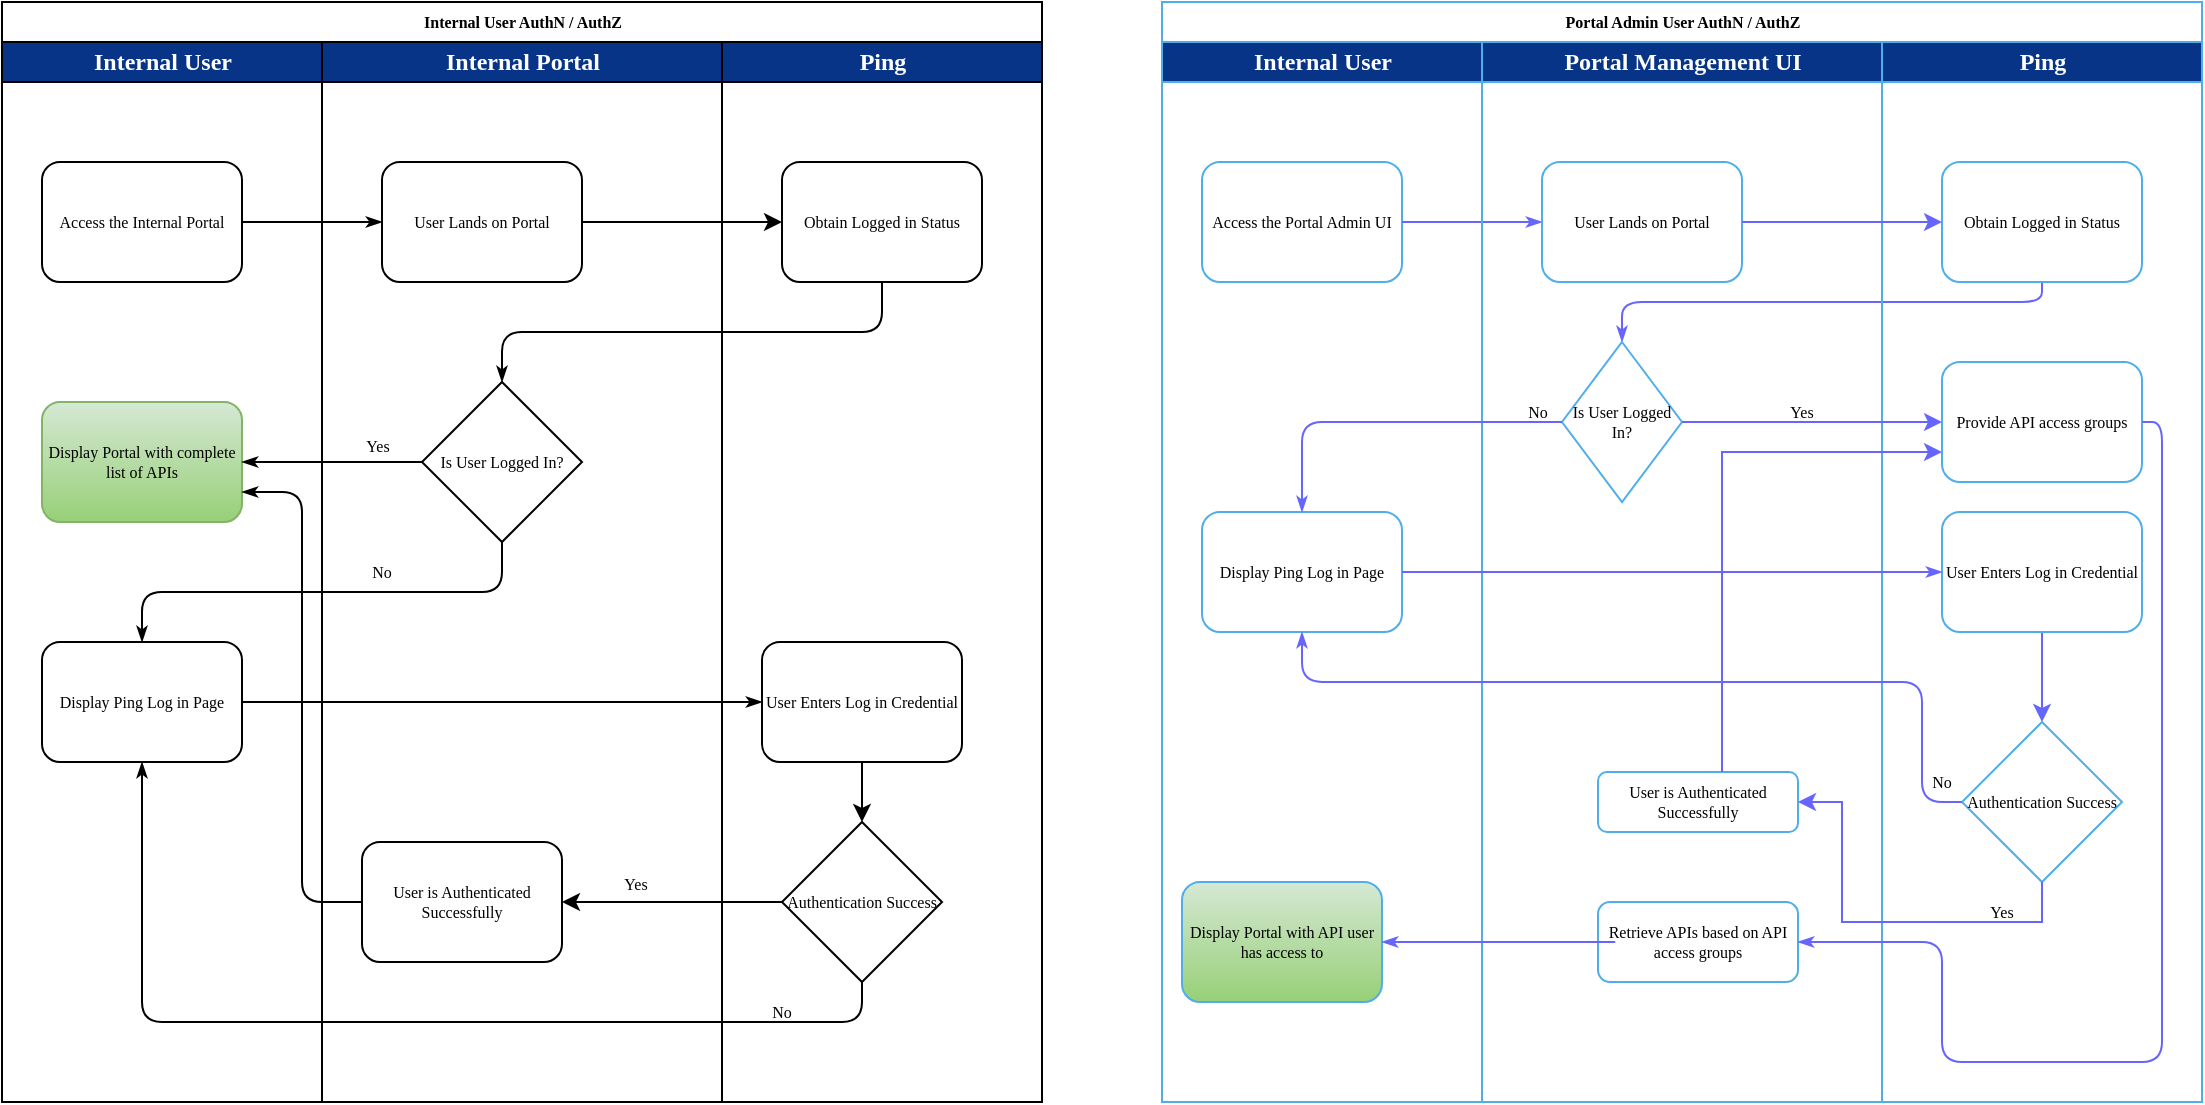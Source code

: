 <mxfile version="15.9.6" type="github">
  <diagram name="Page-1" id="74e2e168-ea6b-b213-b513-2b3c1d86103e">
    <mxGraphModel dx="1186" dy="623" grid="1" gridSize="10" guides="1" tooltips="1" connect="1" arrows="1" fold="1" page="1" pageScale="1" pageWidth="1100" pageHeight="850" background="none" math="0" shadow="0">
      <root>
        <mxCell id="0" />
        <mxCell id="1" parent="0" />
        <mxCell id="77e6c97f196da883-1" value="&lt;font face=&quot;Montserrat&quot; data-font-src=&quot;https://fonts.googleapis.com/css?family=Montserrat&quot;&gt;Internal User AuthN / AuthZ&lt;/font&gt;" style="swimlane;html=1;childLayout=stackLayout;startSize=20;rounded=0;shadow=0;labelBackgroundColor=none;strokeWidth=1;fontFamily=Verdana;fontSize=8;align=center;" parent="1" vertex="1">
          <mxGeometry x="70" y="40" width="520" height="550" as="geometry" />
        </mxCell>
        <mxCell id="77e6c97f196da883-2" value="Internal User" style="swimlane;html=1;startSize=20;fontFamily=Montserrat;fontSource=https%3A%2F%2Ffonts.googleapis.com%2Fcss%3Ffamily%3DMontserrat;fillColor=#083488;fontColor=#FFFFFF;" parent="77e6c97f196da883-1" vertex="1">
          <mxGeometry y="20" width="160" height="530" as="geometry" />
        </mxCell>
        <mxCell id="77e6c97f196da883-8" value="Access the Internal Portal" style="rounded=1;whiteSpace=wrap;html=1;shadow=0;labelBackgroundColor=none;strokeWidth=1;fontFamily=Montserrat;fontSize=8;align=center;fontSource=https%3A%2F%2Ffonts.googleapis.com%2Fcss%3Ffamily%3DMontserrat;" parent="77e6c97f196da883-2" vertex="1">
          <mxGeometry x="20" y="60" width="100" height="60" as="geometry" />
        </mxCell>
        <mxCell id="X5WUj9LV7zyZnJoSoSZw-10" value="Display Portal with complete list of APIs" style="rounded=1;whiteSpace=wrap;html=1;shadow=0;labelBackgroundColor=none;strokeWidth=1;fontFamily=Montserrat;fontSize=8;align=center;fontSource=https%3A%2F%2Ffonts.googleapis.com%2Fcss%3Ffamily%3DMontserrat;fillColor=#d5e8d4;gradientColor=#97d077;strokeColor=#82b366;" parent="77e6c97f196da883-2" vertex="1">
          <mxGeometry x="20" y="180" width="100" height="60" as="geometry" />
        </mxCell>
        <mxCell id="X5WUj9LV7zyZnJoSoSZw-14" value="Display Ping Log in Page" style="rounded=1;whiteSpace=wrap;html=1;shadow=0;labelBackgroundColor=none;strokeWidth=1;fontFamily=Montserrat;fontSize=8;align=center;fontSource=https%3A%2F%2Ffonts.googleapis.com%2Fcss%3Ffamily%3DMontserrat;" parent="77e6c97f196da883-2" vertex="1">
          <mxGeometry x="20" y="300" width="100" height="60" as="geometry" />
        </mxCell>
        <mxCell id="77e6c97f196da883-26" style="edgeStyle=orthogonalEdgeStyle;rounded=1;html=1;labelBackgroundColor=none;startArrow=none;startFill=0;startSize=5;endArrow=classicThin;endFill=1;endSize=5;jettySize=auto;orthogonalLoop=1;strokeWidth=1;fontFamily=Verdana;fontSize=8" parent="77e6c97f196da883-1" source="77e6c97f196da883-8" target="77e6c97f196da883-11" edge="1">
          <mxGeometry relative="1" as="geometry" />
        </mxCell>
        <mxCell id="107ba76e4e335f99-1" style="edgeStyle=orthogonalEdgeStyle;rounded=1;html=1;labelBackgroundColor=none;startArrow=none;startFill=0;startSize=5;endArrow=classicThin;endFill=1;endSize=5;jettySize=auto;orthogonalLoop=1;strokeWidth=1;fontFamily=Verdana;fontSize=8;exitX=0.5;exitY=1;exitDx=0;exitDy=0;entryX=0.5;entryY=0;entryDx=0;entryDy=0;" parent="77e6c97f196da883-1" source="X5WUj9LV7zyZnJoSoSZw-5" target="X5WUj9LV7zyZnJoSoSZw-7" edge="1">
          <mxGeometry relative="1" as="geometry">
            <mxPoint x="610" y="450" as="sourcePoint" />
            <mxPoint x="560" y="480" as="targetPoint" />
          </mxGeometry>
        </mxCell>
        <mxCell id="77e6c97f196da883-3" value="Internal Portal" style="swimlane;html=1;startSize=20;fontFamily=Montserrat;fontSource=https%3A%2F%2Ffonts.googleapis.com%2Fcss%3Ffamily%3DMontserrat;fillColor=#083488;fontColor=#FFFFFF;" parent="77e6c97f196da883-1" vertex="1">
          <mxGeometry x="160" y="20" width="200" height="530" as="geometry" />
        </mxCell>
        <mxCell id="77e6c97f196da883-11" value="User Lands on Portal" style="rounded=1;whiteSpace=wrap;html=1;shadow=0;labelBackgroundColor=none;strokeWidth=1;fontFamily=Montserrat;fontSize=8;align=center;fontSource=https%3A%2F%2Ffonts.googleapis.com%2Fcss%3Ffamily%3DMontserrat;" parent="77e6c97f196da883-3" vertex="1">
          <mxGeometry x="30" y="60" width="100" height="60" as="geometry" />
        </mxCell>
        <mxCell id="X5WUj9LV7zyZnJoSoSZw-7" value="Is User Logged In?" style="rhombus;whiteSpace=wrap;html=1;fontFamily=Montserrat;fontSource=https%3A%2F%2Ffonts.googleapis.com%2Fcss%3Ffamily%3DMontserrat;fontSize=8;" parent="77e6c97f196da883-3" vertex="1">
          <mxGeometry x="50" y="170" width="80" height="80" as="geometry" />
        </mxCell>
        <mxCell id="X5WUj9LV7zyZnJoSoSZw-13" value="&lt;font color=&quot;#000000&quot; style=&quot;font-size: 8px;&quot;&gt;Yes&lt;/font&gt;" style="text;html=1;strokeColor=none;fillColor=none;align=center;verticalAlign=middle;whiteSpace=wrap;rounded=0;fontFamily=Montserrat;fontSource=https%3A%2F%2Ffonts.googleapis.com%2Fcss%3Ffamily%3DMontserrat;fontColor=#FFFFFF;fontSize=8;" parent="77e6c97f196da883-3" vertex="1">
          <mxGeometry x="-2" y="187" width="60" height="30" as="geometry" />
        </mxCell>
        <mxCell id="X5WUj9LV7zyZnJoSoSZw-23" value="&lt;font color=&quot;#000000&quot; style=&quot;font-size: 8px;&quot;&gt;No&lt;/font&gt;" style="text;html=1;strokeColor=none;fillColor=none;align=center;verticalAlign=middle;whiteSpace=wrap;rounded=0;fontFamily=Montserrat;fontSource=https%3A%2F%2Ffonts.googleapis.com%2Fcss%3Ffamily%3DMontserrat;fontColor=#FFFFFF;fontSize=8;" parent="77e6c97f196da883-3" vertex="1">
          <mxGeometry y="250" width="60" height="30" as="geometry" />
        </mxCell>
        <mxCell id="X5WUj9LV7zyZnJoSoSZw-25" value="User is Authenticated Successfully" style="rounded=1;whiteSpace=wrap;html=1;shadow=0;labelBackgroundColor=none;strokeWidth=1;fontFamily=Montserrat;fontSize=8;align=center;fontSource=https%3A%2F%2Ffonts.googleapis.com%2Fcss%3Ffamily%3DMontserrat;" parent="77e6c97f196da883-3" vertex="1">
          <mxGeometry x="20" y="400" width="100" height="60" as="geometry" />
        </mxCell>
        <mxCell id="X5WUj9LV7zyZnJoSoSZw-28" value="&lt;font color=&quot;#000000&quot; style=&quot;font-size: 8px;&quot;&gt;Yes&lt;/font&gt;" style="text;html=1;strokeColor=none;fillColor=none;align=center;verticalAlign=middle;whiteSpace=wrap;rounded=0;fontFamily=Montserrat;fontSource=https%3A%2F%2Ffonts.googleapis.com%2Fcss%3Ffamily%3DMontserrat;fontColor=#FFFFFF;fontSize=8;" parent="77e6c97f196da883-3" vertex="1">
          <mxGeometry x="127" y="406" width="60" height="30" as="geometry" />
        </mxCell>
        <mxCell id="77e6c97f196da883-4" value="Ping" style="swimlane;html=1;startSize=20;fontFamily=Montserrat;fontSource=https%3A%2F%2Ffonts.googleapis.com%2Fcss%3Ffamily%3DMontserrat;fillColor=#083488;fontColor=#FFFFFF;" parent="77e6c97f196da883-1" vertex="1">
          <mxGeometry x="360" y="20" width="160" height="530" as="geometry" />
        </mxCell>
        <mxCell id="X5WUj9LV7zyZnJoSoSZw-5" value="Obtain Logged in Status" style="rounded=1;whiteSpace=wrap;html=1;shadow=0;labelBackgroundColor=none;strokeWidth=1;fontFamily=Montserrat;fontSize=8;align=center;fontSource=https%3A%2F%2Ffonts.googleapis.com%2Fcss%3Ffamily%3DMontserrat;" parent="77e6c97f196da883-4" vertex="1">
          <mxGeometry x="30" y="60" width="100" height="60" as="geometry" />
        </mxCell>
        <mxCell id="X5WUj9LV7zyZnJoSoSZw-19" style="edgeStyle=orthogonalEdgeStyle;rounded=0;orthogonalLoop=1;jettySize=auto;html=1;entryX=0.5;entryY=0;entryDx=0;entryDy=0;fontFamily=Montserrat;fontSource=https%3A%2F%2Ffonts.googleapis.com%2Fcss%3Ffamily%3DMontserrat;fontSize=8;fontColor=#000000;" parent="77e6c97f196da883-4" source="X5WUj9LV7zyZnJoSoSZw-16" target="X5WUj9LV7zyZnJoSoSZw-18" edge="1">
          <mxGeometry relative="1" as="geometry" />
        </mxCell>
        <mxCell id="X5WUj9LV7zyZnJoSoSZw-16" value="User Enters Log in Credential" style="rounded=1;whiteSpace=wrap;html=1;shadow=0;labelBackgroundColor=none;strokeWidth=1;fontFamily=Montserrat;fontSize=8;align=center;fontSource=https%3A%2F%2Ffonts.googleapis.com%2Fcss%3Ffamily%3DMontserrat;" parent="77e6c97f196da883-4" vertex="1">
          <mxGeometry x="20" y="300" width="100" height="60" as="geometry" />
        </mxCell>
        <mxCell id="X5WUj9LV7zyZnJoSoSZw-18" value="Authentication Success" style="rhombus;whiteSpace=wrap;html=1;fontFamily=Montserrat;fontSource=https%3A%2F%2Ffonts.googleapis.com%2Fcss%3Ffamily%3DMontserrat;fontSize=8;" parent="77e6c97f196da883-4" vertex="1">
          <mxGeometry x="30" y="390" width="80" height="80" as="geometry" />
        </mxCell>
        <mxCell id="X5WUj9LV7zyZnJoSoSZw-24" value="&lt;font color=&quot;#000000&quot; style=&quot;font-size: 8px;&quot;&gt;No&lt;/font&gt;" style="text;html=1;strokeColor=none;fillColor=none;align=center;verticalAlign=middle;whiteSpace=wrap;rounded=0;fontFamily=Montserrat;fontSource=https%3A%2F%2Ffonts.googleapis.com%2Fcss%3Ffamily%3DMontserrat;fontColor=#FFFFFF;fontSize=8;" parent="77e6c97f196da883-4" vertex="1">
          <mxGeometry y="470" width="60" height="30" as="geometry" />
        </mxCell>
        <mxCell id="X5WUj9LV7zyZnJoSoSZw-6" style="edgeStyle=orthogonalEdgeStyle;rounded=0;orthogonalLoop=1;jettySize=auto;html=1;entryX=0;entryY=0.5;entryDx=0;entryDy=0;fontFamily=Montserrat;fontSource=https%3A%2F%2Ffonts.googleapis.com%2Fcss%3Ffamily%3DMontserrat;fontColor=#000000;" parent="77e6c97f196da883-1" source="77e6c97f196da883-11" target="X5WUj9LV7zyZnJoSoSZw-5" edge="1">
          <mxGeometry relative="1" as="geometry" />
        </mxCell>
        <mxCell id="X5WUj9LV7zyZnJoSoSZw-12" style="edgeStyle=orthogonalEdgeStyle;rounded=1;html=1;labelBackgroundColor=none;startArrow=none;startFill=0;startSize=5;endArrow=classicThin;endFill=1;endSize=5;jettySize=auto;orthogonalLoop=1;strokeWidth=1;fontFamily=Verdana;fontSize=8;exitX=0;exitY=0.5;exitDx=0;exitDy=0;entryX=1;entryY=0.5;entryDx=0;entryDy=0;" parent="77e6c97f196da883-1" source="X5WUj9LV7zyZnJoSoSZw-7" target="X5WUj9LV7zyZnJoSoSZw-10" edge="1">
          <mxGeometry relative="1" as="geometry">
            <mxPoint x="710" y="270" as="sourcePoint" />
            <mxPoint x="560" y="320" as="targetPoint" />
          </mxGeometry>
        </mxCell>
        <mxCell id="X5WUj9LV7zyZnJoSoSZw-15" style="edgeStyle=orthogonalEdgeStyle;rounded=1;html=1;labelBackgroundColor=none;startArrow=none;startFill=0;startSize=5;endArrow=classicThin;endFill=1;endSize=5;jettySize=auto;orthogonalLoop=1;strokeWidth=1;fontFamily=Verdana;fontSize=8;exitX=0.5;exitY=1;exitDx=0;exitDy=0;entryX=0.5;entryY=0;entryDx=0;entryDy=0;" parent="77e6c97f196da883-1" source="X5WUj9LV7zyZnJoSoSZw-7" target="X5WUj9LV7zyZnJoSoSZw-14" edge="1">
          <mxGeometry relative="1" as="geometry">
            <mxPoint x="325" y="320" as="sourcePoint" />
            <mxPoint x="175" y="370" as="targetPoint" />
          </mxGeometry>
        </mxCell>
        <mxCell id="X5WUj9LV7zyZnJoSoSZw-17" style="edgeStyle=orthogonalEdgeStyle;rounded=1;html=1;labelBackgroundColor=none;startArrow=none;startFill=0;startSize=5;endArrow=classicThin;endFill=1;endSize=5;jettySize=auto;orthogonalLoop=1;strokeWidth=1;fontFamily=Verdana;fontSize=8;exitX=1;exitY=0.5;exitDx=0;exitDy=0;entryX=0;entryY=0.5;entryDx=0;entryDy=0;" parent="77e6c97f196da883-1" source="X5WUj9LV7zyZnJoSoSZw-14" target="X5WUj9LV7zyZnJoSoSZw-16" edge="1">
          <mxGeometry relative="1" as="geometry">
            <mxPoint x="325" y="350" as="sourcePoint" />
            <mxPoint x="175" y="400" as="targetPoint" />
          </mxGeometry>
        </mxCell>
        <mxCell id="X5WUj9LV7zyZnJoSoSZw-22" style="edgeStyle=orthogonalEdgeStyle;rounded=1;html=1;labelBackgroundColor=none;startArrow=none;startFill=0;startSize=5;endArrow=classicThin;endFill=1;endSize=5;jettySize=auto;orthogonalLoop=1;strokeWidth=1;fontFamily=Verdana;fontSize=8;exitX=0.5;exitY=1;exitDx=0;exitDy=0;entryX=0.5;entryY=1;entryDx=0;entryDy=0;" parent="77e6c97f196da883-1" source="X5WUj9LV7zyZnJoSoSZw-18" target="X5WUj9LV7zyZnJoSoSZw-14" edge="1">
          <mxGeometry relative="1" as="geometry">
            <mxPoint x="290" y="440" as="sourcePoint" />
            <mxPoint x="140" y="490" as="targetPoint" />
          </mxGeometry>
        </mxCell>
        <mxCell id="X5WUj9LV7zyZnJoSoSZw-26" style="edgeStyle=orthogonalEdgeStyle;rounded=0;orthogonalLoop=1;jettySize=auto;html=1;exitX=0;exitY=0.5;exitDx=0;exitDy=0;fontFamily=Montserrat;fontSource=https%3A%2F%2Ffonts.googleapis.com%2Fcss%3Ffamily%3DMontserrat;fontSize=8;fontColor=#000000;" parent="77e6c97f196da883-1" source="X5WUj9LV7zyZnJoSoSZw-18" target="X5WUj9LV7zyZnJoSoSZw-25" edge="1">
          <mxGeometry relative="1" as="geometry" />
        </mxCell>
        <mxCell id="X5WUj9LV7zyZnJoSoSZw-27" style="edgeStyle=orthogonalEdgeStyle;rounded=1;html=1;labelBackgroundColor=none;startArrow=none;startFill=0;startSize=5;endArrow=classicThin;endFill=1;endSize=5;jettySize=auto;orthogonalLoop=1;strokeWidth=1;fontFamily=Verdana;fontSize=8;exitX=0;exitY=0.5;exitDx=0;exitDy=0;entryX=1;entryY=0.75;entryDx=0;entryDy=0;" parent="77e6c97f196da883-1" source="X5WUj9LV7zyZnJoSoSZw-25" target="X5WUj9LV7zyZnJoSoSZw-10" edge="1">
          <mxGeometry relative="1" as="geometry">
            <mxPoint x="410" y="150" as="sourcePoint" />
            <mxPoint x="260" y="200" as="targetPoint" />
          </mxGeometry>
        </mxCell>
        <mxCell id="X5WUj9LV7zyZnJoSoSZw-1" value="Text" style="text;html=1;strokeColor=none;fillColor=none;align=center;verticalAlign=middle;whiteSpace=wrap;rounded=0;fontFamily=Montserrat;fontSource=https%3A%2F%2Ffonts.googleapis.com%2Fcss%3Ffamily%3DMontserrat;fontColor=#FFFFFF;" parent="1" vertex="1">
          <mxGeometry x="520" y="240" width="60" height="30" as="geometry" />
        </mxCell>
        <mxCell id="ejRBN-qsrpSPwmUWedO5-1" value="&lt;font face=&quot;Montserrat&quot; data-font-src=&quot;https://fonts.googleapis.com/css?family=Montserrat&quot;&gt;Portal Admin User AuthN / AuthZ&lt;/font&gt;" style="swimlane;html=1;childLayout=stackLayout;startSize=20;rounded=0;shadow=0;labelBackgroundColor=none;strokeWidth=1;fontFamily=Verdana;fontSize=8;align=center;strokeColor=#4FAEEA;" vertex="1" parent="1">
          <mxGeometry x="650" y="40" width="520" height="550" as="geometry" />
        </mxCell>
        <mxCell id="ejRBN-qsrpSPwmUWedO5-2" value="Internal User" style="swimlane;html=1;startSize=20;fontFamily=Montserrat;fontSource=https%3A%2F%2Ffonts.googleapis.com%2Fcss%3Ffamily%3DMontserrat;fillColor=#083488;fontColor=#FFFFFF;strokeColor=#4FAEEA;" vertex="1" parent="ejRBN-qsrpSPwmUWedO5-1">
          <mxGeometry y="20" width="160" height="530" as="geometry" />
        </mxCell>
        <mxCell id="ejRBN-qsrpSPwmUWedO5-3" value="Access the Portal Admin UI" style="rounded=1;whiteSpace=wrap;html=1;shadow=0;labelBackgroundColor=none;strokeWidth=1;fontFamily=Montserrat;fontSize=8;align=center;fontSource=https%3A%2F%2Ffonts.googleapis.com%2Fcss%3Ffamily%3DMontserrat;strokeColor=#4FAEEA;" vertex="1" parent="ejRBN-qsrpSPwmUWedO5-2">
          <mxGeometry x="20" y="60" width="100" height="60" as="geometry" />
        </mxCell>
        <mxCell id="ejRBN-qsrpSPwmUWedO5-4" value="Display Portal with API user has access to" style="rounded=1;whiteSpace=wrap;html=1;shadow=0;labelBackgroundColor=none;strokeWidth=1;fontFamily=Montserrat;fontSize=8;align=center;fontSource=https%3A%2F%2Ffonts.googleapis.com%2Fcss%3Ffamily%3DMontserrat;fillColor=#d5e8d4;gradientColor=#97d077;strokeColor=#4FAEEA;" vertex="1" parent="ejRBN-qsrpSPwmUWedO5-2">
          <mxGeometry x="10" y="420" width="100" height="60" as="geometry" />
        </mxCell>
        <mxCell id="ejRBN-qsrpSPwmUWedO5-5" value="Display Ping Log in Page" style="rounded=1;whiteSpace=wrap;html=1;shadow=0;labelBackgroundColor=none;strokeWidth=1;fontFamily=Montserrat;fontSize=8;align=center;fontSource=https%3A%2F%2Ffonts.googleapis.com%2Fcss%3Ffamily%3DMontserrat;strokeColor=#4FAEEA;" vertex="1" parent="ejRBN-qsrpSPwmUWedO5-2">
          <mxGeometry x="20" y="235" width="100" height="60" as="geometry" />
        </mxCell>
        <mxCell id="ejRBN-qsrpSPwmUWedO5-6" style="edgeStyle=orthogonalEdgeStyle;rounded=1;html=1;labelBackgroundColor=none;startArrow=none;startFill=0;startSize=5;endArrow=classicThin;endFill=1;endSize=5;jettySize=auto;orthogonalLoop=1;strokeWidth=1;fontFamily=Verdana;fontSize=8;strokeColor=#6666FF;" edge="1" parent="ejRBN-qsrpSPwmUWedO5-1" source="ejRBN-qsrpSPwmUWedO5-3" target="ejRBN-qsrpSPwmUWedO5-9">
          <mxGeometry relative="1" as="geometry" />
        </mxCell>
        <mxCell id="ejRBN-qsrpSPwmUWedO5-7" style="edgeStyle=orthogonalEdgeStyle;rounded=1;html=1;labelBackgroundColor=none;startArrow=none;startFill=0;startSize=5;endArrow=classicThin;endFill=1;endSize=5;jettySize=auto;orthogonalLoop=1;strokeWidth=1;fontFamily=Verdana;fontSize=8;exitX=0.5;exitY=1;exitDx=0;exitDy=0;entryX=0.5;entryY=0;entryDx=0;entryDy=0;strokeColor=#6666FF;" edge="1" parent="ejRBN-qsrpSPwmUWedO5-1" source="ejRBN-qsrpSPwmUWedO5-18" target="ejRBN-qsrpSPwmUWedO5-10">
          <mxGeometry relative="1" as="geometry">
            <mxPoint x="610" y="450" as="sourcePoint" />
            <mxPoint x="560" y="480" as="targetPoint" />
            <Array as="points">
              <mxPoint x="440" y="150" />
              <mxPoint x="230" y="150" />
            </Array>
          </mxGeometry>
        </mxCell>
        <mxCell id="ejRBN-qsrpSPwmUWedO5-8" value="Portal Management UI" style="swimlane;html=1;startSize=20;fontFamily=Montserrat;fontSource=https%3A%2F%2Ffonts.googleapis.com%2Fcss%3Ffamily%3DMontserrat;fillColor=#083488;fontColor=#FFFFFF;strokeColor=#4FAEEA;" vertex="1" parent="ejRBN-qsrpSPwmUWedO5-1">
          <mxGeometry x="160" y="20" width="200" height="530" as="geometry" />
        </mxCell>
        <mxCell id="ejRBN-qsrpSPwmUWedO5-9" value="User Lands on Portal" style="rounded=1;whiteSpace=wrap;html=1;shadow=0;labelBackgroundColor=none;strokeWidth=1;fontFamily=Montserrat;fontSize=8;align=center;fontSource=https%3A%2F%2Ffonts.googleapis.com%2Fcss%3Ffamily%3DMontserrat;strokeColor=#4FAEEA;" vertex="1" parent="ejRBN-qsrpSPwmUWedO5-8">
          <mxGeometry x="30" y="60" width="100" height="60" as="geometry" />
        </mxCell>
        <mxCell id="ejRBN-qsrpSPwmUWedO5-10" value="Is User Logged In?" style="rhombus;whiteSpace=wrap;html=1;fontFamily=Montserrat;fontSource=https%3A%2F%2Ffonts.googleapis.com%2Fcss%3Ffamily%3DMontserrat;fontSize=8;strokeColor=#4FAEEA;" vertex="1" parent="ejRBN-qsrpSPwmUWedO5-8">
          <mxGeometry x="40" y="150" width="60" height="80" as="geometry" />
        </mxCell>
        <mxCell id="ejRBN-qsrpSPwmUWedO5-11" value="&lt;font color=&quot;#000000&quot; style=&quot;font-size: 8px;&quot;&gt;Yes&lt;/font&gt;" style="text;html=1;strokeColor=none;fillColor=none;align=center;verticalAlign=middle;whiteSpace=wrap;rounded=0;fontFamily=Montserrat;fontSource=https%3A%2F%2Ffonts.googleapis.com%2Fcss%3Ffamily%3DMontserrat;fontColor=#FFFFFF;fontSize=8;" vertex="1" parent="ejRBN-qsrpSPwmUWedO5-8">
          <mxGeometry x="130" y="170" width="60" height="30" as="geometry" />
        </mxCell>
        <mxCell id="ejRBN-qsrpSPwmUWedO5-13" value="User is Authenticated Successfully" style="rounded=1;whiteSpace=wrap;html=1;shadow=0;labelBackgroundColor=none;strokeWidth=1;fontFamily=Montserrat;fontSize=8;align=center;fontSource=https%3A%2F%2Ffonts.googleapis.com%2Fcss%3Ffamily%3DMontserrat;strokeColor=#4FAEEA;" vertex="1" parent="ejRBN-qsrpSPwmUWedO5-8">
          <mxGeometry x="58" y="365" width="100" height="30" as="geometry" />
        </mxCell>
        <mxCell id="ejRBN-qsrpSPwmUWedO5-15" value="&lt;font color=&quot;#000000&quot; style=&quot;font-size: 8px;&quot;&gt;No&lt;/font&gt;" style="text;html=1;strokeColor=none;fillColor=none;align=center;verticalAlign=middle;whiteSpace=wrap;rounded=0;fontFamily=Montserrat;fontSource=https%3A%2F%2Ffonts.googleapis.com%2Fcss%3Ffamily%3DMontserrat;fontColor=#FFFFFF;fontSize=8;" vertex="1" parent="ejRBN-qsrpSPwmUWedO5-8">
          <mxGeometry x="-2" y="170" width="60" height="30" as="geometry" />
        </mxCell>
        <mxCell id="ejRBN-qsrpSPwmUWedO5-16" value="Retrieve APIs based on API access groups" style="rounded=1;whiteSpace=wrap;html=1;shadow=0;labelBackgroundColor=none;strokeWidth=1;fontFamily=Montserrat;fontSize=8;align=center;fontSource=https%3A%2F%2Ffonts.googleapis.com%2Fcss%3Ffamily%3DMontserrat;strokeColor=#4FAEEA;" vertex="1" parent="ejRBN-qsrpSPwmUWedO5-8">
          <mxGeometry x="58" y="430" width="100" height="40" as="geometry" />
        </mxCell>
        <mxCell id="ejRBN-qsrpSPwmUWedO5-17" value="Ping" style="swimlane;html=1;startSize=20;fontFamily=Montserrat;fontSource=https%3A%2F%2Ffonts.googleapis.com%2Fcss%3Ffamily%3DMontserrat;fillColor=#083488;fontColor=#FFFFFF;strokeColor=#4FAEEA;" vertex="1" parent="ejRBN-qsrpSPwmUWedO5-1">
          <mxGeometry x="360" y="20" width="160" height="530" as="geometry" />
        </mxCell>
        <mxCell id="ejRBN-qsrpSPwmUWedO5-18" value="Obtain Logged in Status" style="rounded=1;whiteSpace=wrap;html=1;shadow=0;labelBackgroundColor=none;strokeWidth=1;fontFamily=Montserrat;fontSize=8;align=center;fontSource=https%3A%2F%2Ffonts.googleapis.com%2Fcss%3Ffamily%3DMontserrat;strokeColor=#4FAEEA;" vertex="1" parent="ejRBN-qsrpSPwmUWedO5-17">
          <mxGeometry x="30" y="60" width="100" height="60" as="geometry" />
        </mxCell>
        <mxCell id="ejRBN-qsrpSPwmUWedO5-32" style="edgeStyle=orthogonalEdgeStyle;rounded=0;orthogonalLoop=1;jettySize=auto;html=1;entryX=0.5;entryY=0;entryDx=0;entryDy=0;strokeColor=#6666FF;" edge="1" parent="ejRBN-qsrpSPwmUWedO5-17" source="ejRBN-qsrpSPwmUWedO5-20" target="ejRBN-qsrpSPwmUWedO5-21">
          <mxGeometry relative="1" as="geometry" />
        </mxCell>
        <mxCell id="ejRBN-qsrpSPwmUWedO5-20" value="User Enters Log in Credential" style="rounded=1;whiteSpace=wrap;html=1;shadow=0;labelBackgroundColor=none;strokeWidth=1;fontFamily=Montserrat;fontSize=8;align=center;fontSource=https%3A%2F%2Ffonts.googleapis.com%2Fcss%3Ffamily%3DMontserrat;strokeColor=#4FAEEA;" vertex="1" parent="ejRBN-qsrpSPwmUWedO5-17">
          <mxGeometry x="30" y="235" width="100" height="60" as="geometry" />
        </mxCell>
        <mxCell id="ejRBN-qsrpSPwmUWedO5-21" value="Authentication Success" style="rhombus;whiteSpace=wrap;html=1;fontFamily=Montserrat;fontSource=https%3A%2F%2Ffonts.googleapis.com%2Fcss%3Ffamily%3DMontserrat;fontSize=8;strokeColor=#4FAEEA;" vertex="1" parent="ejRBN-qsrpSPwmUWedO5-17">
          <mxGeometry x="40" y="340" width="80" height="80" as="geometry" />
        </mxCell>
        <mxCell id="ejRBN-qsrpSPwmUWedO5-22" value="&lt;font color=&quot;#000000&quot; style=&quot;font-size: 8px;&quot;&gt;No&lt;/font&gt;" style="text;html=1;strokeColor=none;fillColor=none;align=center;verticalAlign=middle;whiteSpace=wrap;rounded=0;fontFamily=Montserrat;fontSource=https%3A%2F%2Ffonts.googleapis.com%2Fcss%3Ffamily%3DMontserrat;fontColor=#FFFFFF;fontSize=8;" vertex="1" parent="ejRBN-qsrpSPwmUWedO5-17">
          <mxGeometry y="355" width="60" height="30" as="geometry" />
        </mxCell>
        <mxCell id="ejRBN-qsrpSPwmUWedO5-23" value="Provide API access groups" style="rounded=1;whiteSpace=wrap;html=1;shadow=0;labelBackgroundColor=none;strokeWidth=1;fontFamily=Montserrat;fontSize=8;align=center;fontSource=https%3A%2F%2Ffonts.googleapis.com%2Fcss%3Ffamily%3DMontserrat;strokeColor=#4FAEEA;" vertex="1" parent="ejRBN-qsrpSPwmUWedO5-17">
          <mxGeometry x="30" y="160" width="100" height="60" as="geometry" />
        </mxCell>
        <mxCell id="ejRBN-qsrpSPwmUWedO5-14" value="&lt;font color=&quot;#000000&quot; style=&quot;font-size: 8px;&quot;&gt;Yes&lt;/font&gt;" style="text;html=1;strokeColor=none;fillColor=none;align=center;verticalAlign=middle;whiteSpace=wrap;rounded=0;fontFamily=Montserrat;fontSource=https%3A%2F%2Ffonts.googleapis.com%2Fcss%3Ffamily%3DMontserrat;fontColor=#FFFFFF;fontSize=8;" vertex="1" parent="ejRBN-qsrpSPwmUWedO5-17">
          <mxGeometry x="30" y="420" width="60" height="30" as="geometry" />
        </mxCell>
        <mxCell id="ejRBN-qsrpSPwmUWedO5-24" style="edgeStyle=orthogonalEdgeStyle;rounded=0;orthogonalLoop=1;jettySize=auto;html=1;entryX=0;entryY=0.5;entryDx=0;entryDy=0;fontFamily=Montserrat;fontSource=https%3A%2F%2Ffonts.googleapis.com%2Fcss%3Ffamily%3DMontserrat;fontColor=#000000;strokeColor=#6666FF;" edge="1" parent="ejRBN-qsrpSPwmUWedO5-1" source="ejRBN-qsrpSPwmUWedO5-9" target="ejRBN-qsrpSPwmUWedO5-18">
          <mxGeometry relative="1" as="geometry" />
        </mxCell>
        <mxCell id="ejRBN-qsrpSPwmUWedO5-25" style="edgeStyle=orthogonalEdgeStyle;rounded=1;html=1;labelBackgroundColor=none;startArrow=none;startFill=0;startSize=5;endArrow=classicThin;endFill=1;endSize=5;jettySize=auto;orthogonalLoop=1;strokeWidth=1;fontFamily=Verdana;fontSize=8;exitX=1;exitY=0.5;exitDx=0;exitDy=0;entryX=0;entryY=0.5;entryDx=0;entryDy=0;strokeColor=#6666FF;" edge="1" parent="ejRBN-qsrpSPwmUWedO5-1" source="ejRBN-qsrpSPwmUWedO5-5" target="ejRBN-qsrpSPwmUWedO5-20">
          <mxGeometry relative="1" as="geometry">
            <mxPoint x="325" y="350" as="sourcePoint" />
            <mxPoint x="175" y="400" as="targetPoint" />
          </mxGeometry>
        </mxCell>
        <mxCell id="ejRBN-qsrpSPwmUWedO5-26" style="edgeStyle=orthogonalEdgeStyle;rounded=1;html=1;labelBackgroundColor=none;startArrow=none;startFill=0;startSize=5;endArrow=classicThin;endFill=1;endSize=5;jettySize=auto;orthogonalLoop=1;strokeWidth=1;fontFamily=Verdana;fontSize=8;entryX=0.5;entryY=1;entryDx=0;entryDy=0;strokeColor=#6666FF;exitX=0;exitY=0.5;exitDx=0;exitDy=0;" edge="1" parent="ejRBN-qsrpSPwmUWedO5-1" source="ejRBN-qsrpSPwmUWedO5-21" target="ejRBN-qsrpSPwmUWedO5-5">
          <mxGeometry relative="1" as="geometry">
            <mxPoint x="260" y="320" as="sourcePoint" />
            <mxPoint x="140" y="490" as="targetPoint" />
            <Array as="points">
              <mxPoint x="380" y="400" />
              <mxPoint x="380" y="340" />
              <mxPoint x="70" y="340" />
            </Array>
          </mxGeometry>
        </mxCell>
        <mxCell id="ejRBN-qsrpSPwmUWedO5-27" style="edgeStyle=orthogonalEdgeStyle;rounded=0;orthogonalLoop=1;jettySize=auto;html=1;exitX=0.5;exitY=1;exitDx=0;exitDy=0;fontFamily=Montserrat;fontSource=https%3A%2F%2Ffonts.googleapis.com%2Fcss%3Ffamily%3DMontserrat;fontSize=8;fontColor=#000000;strokeColor=#6666FF;" edge="1" parent="ejRBN-qsrpSPwmUWedO5-1" source="ejRBN-qsrpSPwmUWedO5-21" target="ejRBN-qsrpSPwmUWedO5-13">
          <mxGeometry relative="1" as="geometry">
            <Array as="points">
              <mxPoint x="440" y="460" />
              <mxPoint x="340" y="460" />
              <mxPoint x="340" y="400" />
            </Array>
          </mxGeometry>
        </mxCell>
        <mxCell id="ejRBN-qsrpSPwmUWedO5-28" style="edgeStyle=orthogonalEdgeStyle;rounded=0;orthogonalLoop=1;jettySize=auto;html=1;exitX=1;exitY=0.5;exitDx=0;exitDy=0;entryX=0;entryY=0.5;entryDx=0;entryDy=0;fontFamily=Montserrat;fontSource=https%3A%2F%2Ffonts.googleapis.com%2Fcss%3Ffamily%3DMontserrat;fontSize=8;fontColor=#000000;strokeColor=#6666FF;" edge="1" parent="ejRBN-qsrpSPwmUWedO5-1" source="ejRBN-qsrpSPwmUWedO5-10" target="ejRBN-qsrpSPwmUWedO5-23">
          <mxGeometry relative="1" as="geometry" />
        </mxCell>
        <mxCell id="ejRBN-qsrpSPwmUWedO5-29" style="edgeStyle=orthogonalEdgeStyle;rounded=1;html=1;labelBackgroundColor=none;startArrow=none;startFill=0;startSize=5;endArrow=classicThin;endFill=1;endSize=5;jettySize=auto;orthogonalLoop=1;strokeWidth=1;fontFamily=Verdana;fontSize=8;exitX=0;exitY=0.5;exitDx=0;exitDy=0;entryX=0.5;entryY=0;entryDx=0;entryDy=0;strokeColor=#6666FF;" edge="1" parent="ejRBN-qsrpSPwmUWedO5-1" source="ejRBN-qsrpSPwmUWedO5-10" target="ejRBN-qsrpSPwmUWedO5-5">
          <mxGeometry relative="1" as="geometry">
            <mxPoint x="288" y="270" as="sourcePoint" />
            <mxPoint x="78" y="300" as="targetPoint" />
            <Array as="points">
              <mxPoint x="70" y="210" />
            </Array>
          </mxGeometry>
        </mxCell>
        <mxCell id="ejRBN-qsrpSPwmUWedO5-30" style="edgeStyle=orthogonalEdgeStyle;rounded=1;html=1;labelBackgroundColor=none;startArrow=none;startFill=0;startSize=5;endArrow=classicThin;endFill=1;endSize=5;jettySize=auto;orthogonalLoop=1;strokeWidth=1;fontFamily=Verdana;fontSize=8;exitX=1;exitY=0.5;exitDx=0;exitDy=0;strokeColor=#6666FF;entryX=1;entryY=0.5;entryDx=0;entryDy=0;" edge="1" parent="ejRBN-qsrpSPwmUWedO5-1" source="ejRBN-qsrpSPwmUWedO5-23" target="ejRBN-qsrpSPwmUWedO5-16">
          <mxGeometry relative="1" as="geometry">
            <mxPoint x="520" y="270" as="sourcePoint" />
            <mxPoint x="340" y="470" as="targetPoint" />
            <Array as="points">
              <mxPoint x="500" y="210" />
              <mxPoint x="500" y="530" />
              <mxPoint x="390" y="530" />
              <mxPoint x="390" y="470" />
            </Array>
          </mxGeometry>
        </mxCell>
        <mxCell id="ejRBN-qsrpSPwmUWedO5-31" style="edgeStyle=orthogonalEdgeStyle;rounded=1;html=1;labelBackgroundColor=none;startArrow=none;startFill=0;startSize=5;endArrow=classicThin;endFill=1;endSize=5;jettySize=auto;orthogonalLoop=1;strokeWidth=1;fontFamily=Verdana;fontSize=8;entryX=1;entryY=0.5;entryDx=0;entryDy=0;strokeColor=#6666FF;exitX=0;exitY=0.5;exitDx=0;exitDy=0;" edge="1" parent="ejRBN-qsrpSPwmUWedO5-1" source="ejRBN-qsrpSPwmUWedO5-16" target="ejRBN-qsrpSPwmUWedO5-4">
          <mxGeometry relative="1" as="geometry">
            <mxPoint x="190" y="310" as="sourcePoint" />
            <mxPoint x="48" y="290" as="targetPoint" />
            <Array as="points">
              <mxPoint x="230" y="470" />
              <mxPoint x="230" y="470" />
            </Array>
          </mxGeometry>
        </mxCell>
        <mxCell id="ejRBN-qsrpSPwmUWedO5-36" style="edgeStyle=orthogonalEdgeStyle;rounded=0;orthogonalLoop=1;jettySize=auto;html=1;entryX=0;entryY=0.75;entryDx=0;entryDy=0;strokeColor=#6666FF;" edge="1" parent="ejRBN-qsrpSPwmUWedO5-1" source="ejRBN-qsrpSPwmUWedO5-13" target="ejRBN-qsrpSPwmUWedO5-23">
          <mxGeometry relative="1" as="geometry">
            <Array as="points">
              <mxPoint x="280" y="225" />
            </Array>
          </mxGeometry>
        </mxCell>
      </root>
    </mxGraphModel>
  </diagram>
</mxfile>
